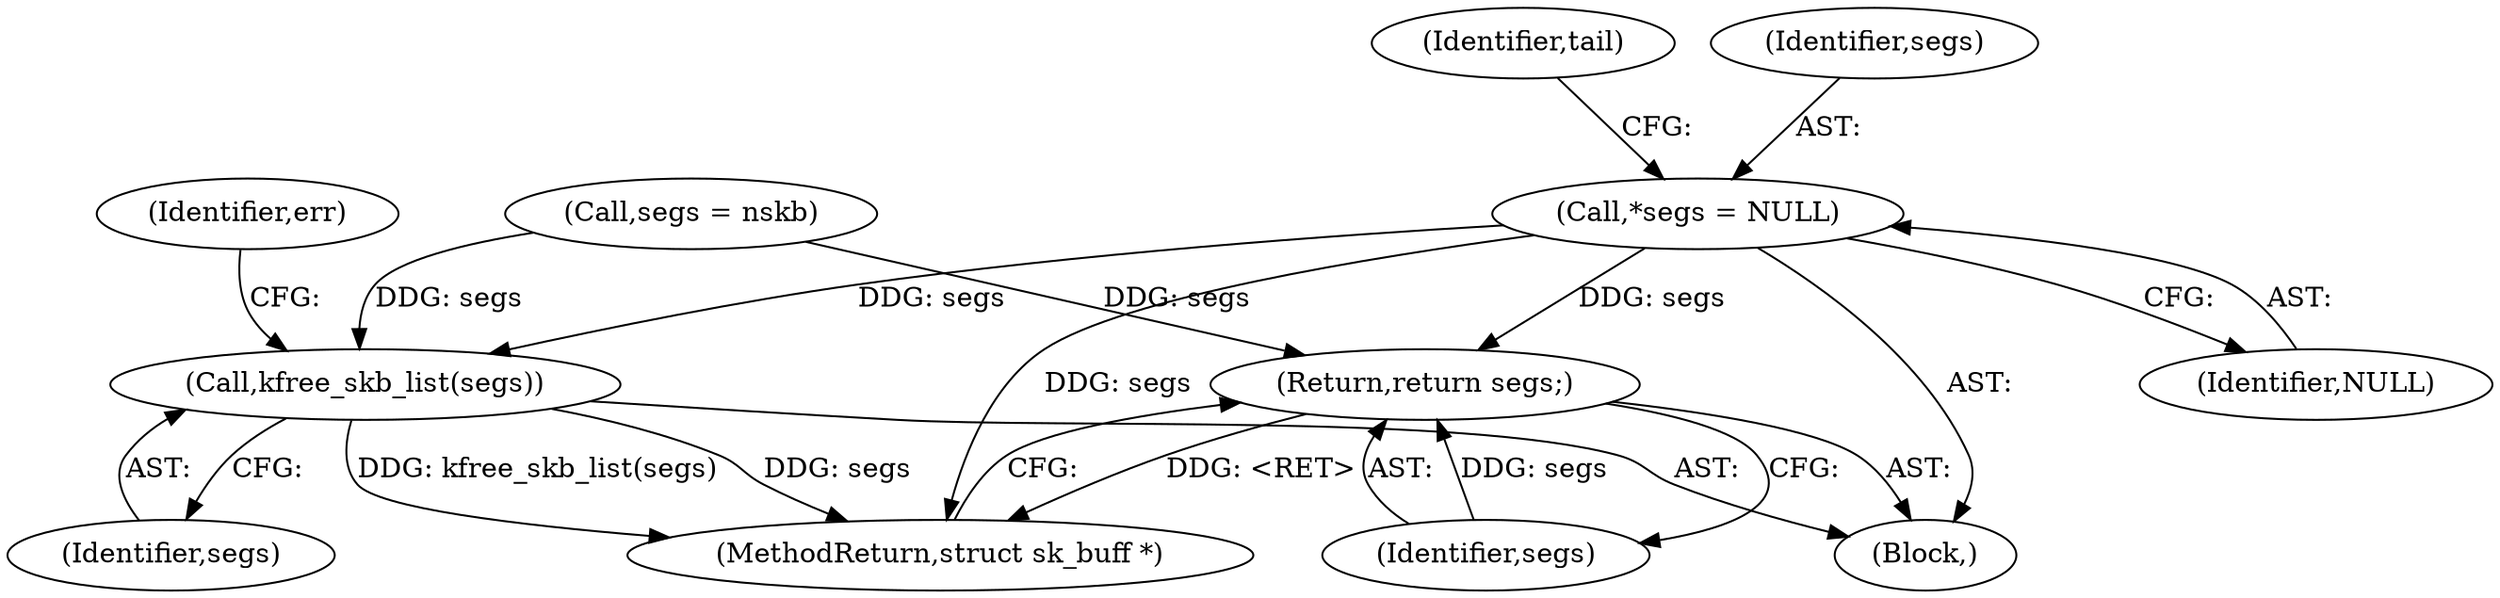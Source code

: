 digraph "0_linux_1fd819ecb90cc9b822cd84d3056ddba315d3340f@pointer" {
"1000105" [label="(Call,*segs = NULL)"];
"1000682" [label="(Return,return segs;)"];
"1000685" [label="(Call,kfree_skb_list(segs))"];
"1000110" [label="(Identifier,tail)"];
"1000690" [label="(MethodReturn,struct sk_buff *)"];
"1000417" [label="(Call,segs = nskb)"];
"1000106" [label="(Identifier,segs)"];
"1000682" [label="(Return,return segs;)"];
"1000686" [label="(Identifier,segs)"];
"1000107" [label="(Identifier,NULL)"];
"1000105" [label="(Call,*segs = NULL)"];
"1000689" [label="(Identifier,err)"];
"1000103" [label="(Block,)"];
"1000683" [label="(Identifier,segs)"];
"1000685" [label="(Call,kfree_skb_list(segs))"];
"1000105" -> "1000103"  [label="AST: "];
"1000105" -> "1000107"  [label="CFG: "];
"1000106" -> "1000105"  [label="AST: "];
"1000107" -> "1000105"  [label="AST: "];
"1000110" -> "1000105"  [label="CFG: "];
"1000105" -> "1000690"  [label="DDG: segs"];
"1000105" -> "1000682"  [label="DDG: segs"];
"1000105" -> "1000685"  [label="DDG: segs"];
"1000682" -> "1000103"  [label="AST: "];
"1000682" -> "1000683"  [label="CFG: "];
"1000683" -> "1000682"  [label="AST: "];
"1000690" -> "1000682"  [label="CFG: "];
"1000682" -> "1000690"  [label="DDG: <RET>"];
"1000683" -> "1000682"  [label="DDG: segs"];
"1000417" -> "1000682"  [label="DDG: segs"];
"1000685" -> "1000103"  [label="AST: "];
"1000685" -> "1000686"  [label="CFG: "];
"1000686" -> "1000685"  [label="AST: "];
"1000689" -> "1000685"  [label="CFG: "];
"1000685" -> "1000690"  [label="DDG: kfree_skb_list(segs)"];
"1000685" -> "1000690"  [label="DDG: segs"];
"1000417" -> "1000685"  [label="DDG: segs"];
}
